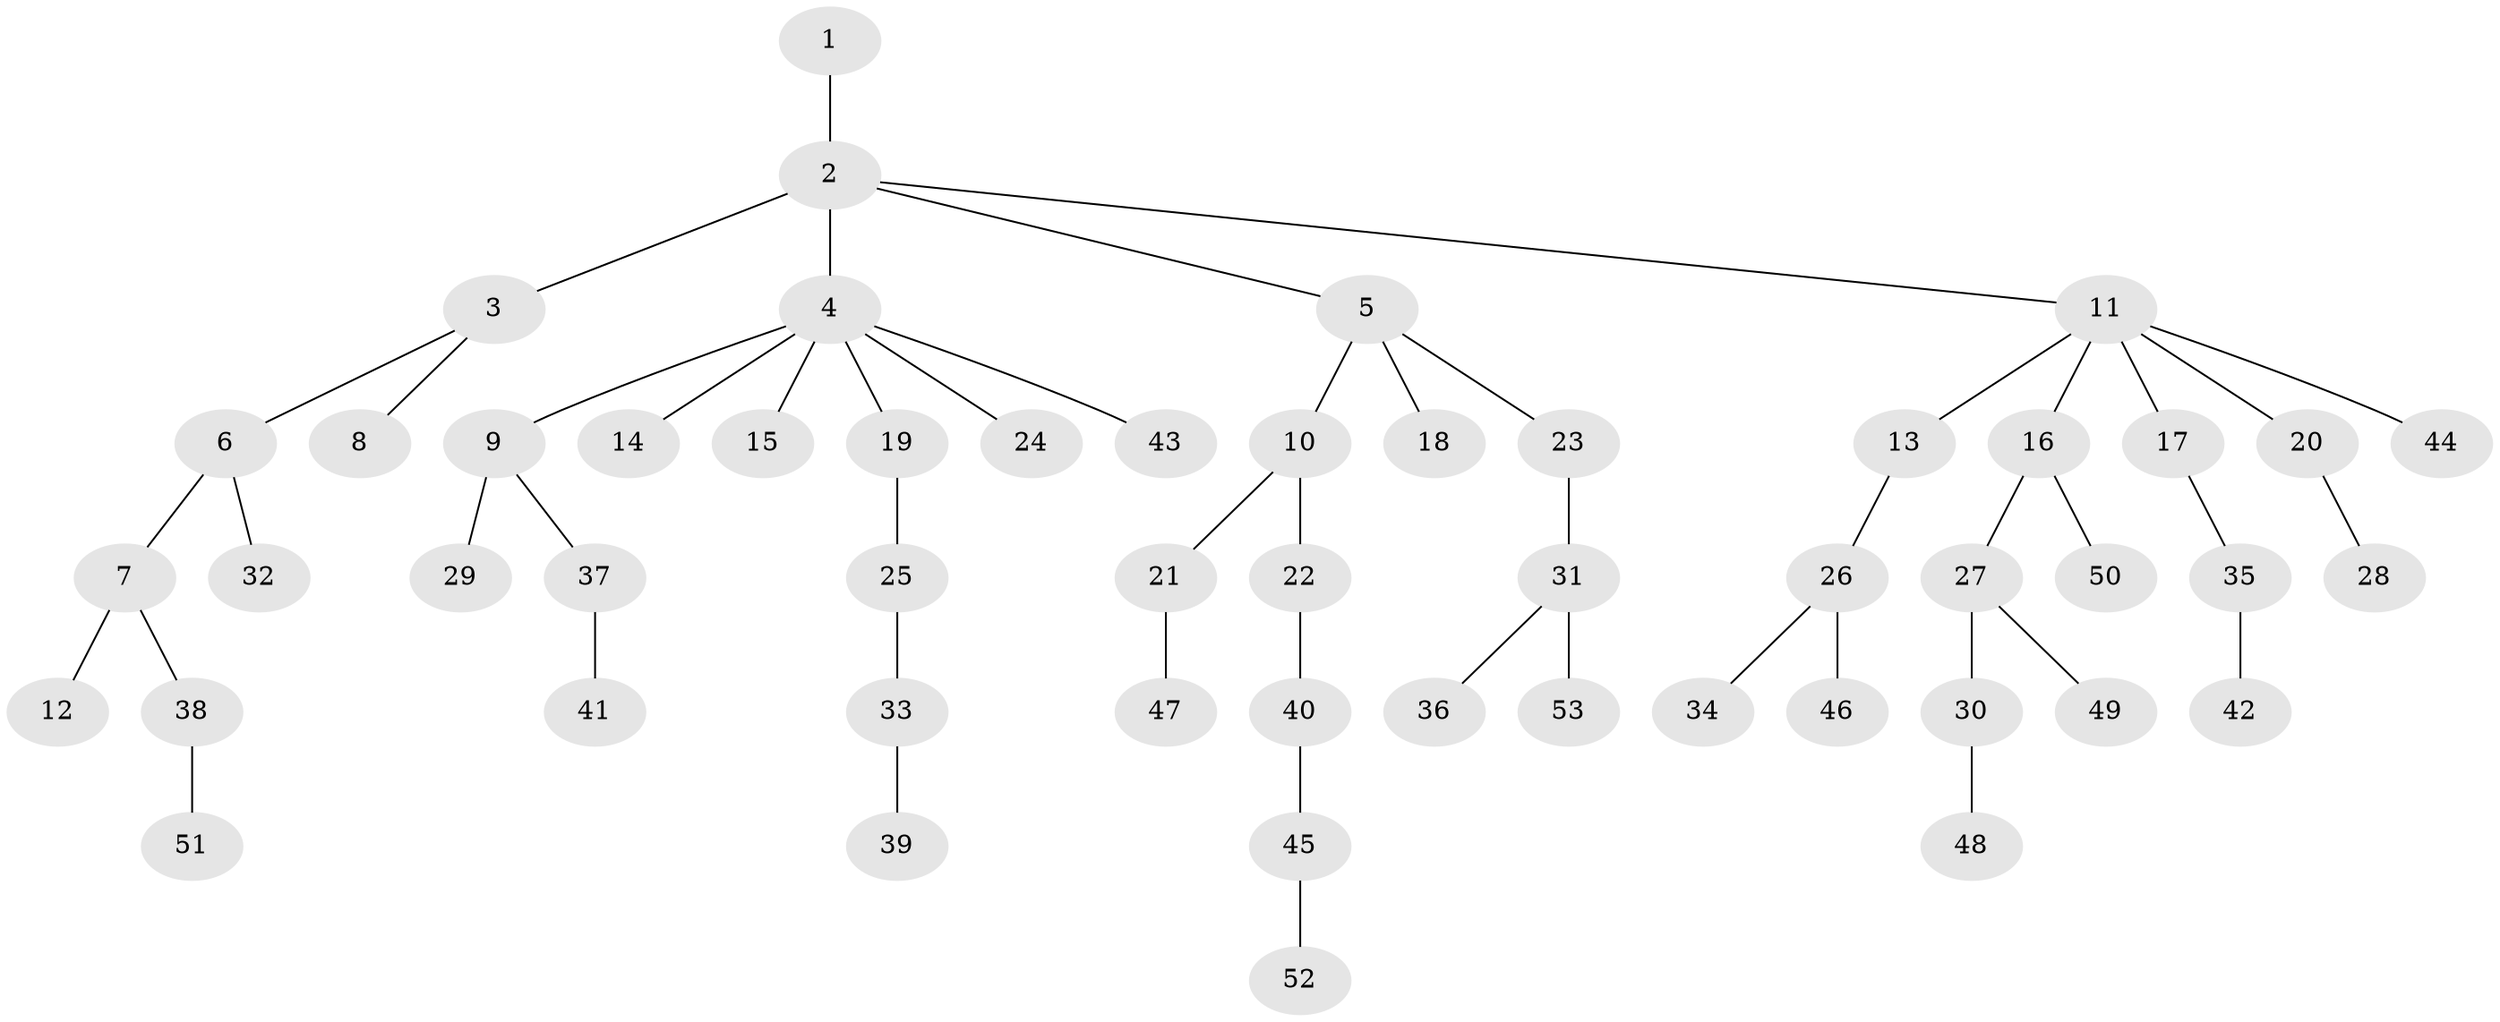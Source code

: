 // original degree distribution, {3: 0.1346153846153846, 5: 0.04807692307692308, 6: 0.009615384615384616, 4: 0.0673076923076923, 7: 0.009615384615384616, 1: 0.5192307692307693, 2: 0.21153846153846154}
// Generated by graph-tools (version 1.1) at 2025/51/03/04/25 22:51:37]
// undirected, 53 vertices, 52 edges
graph export_dot {
  node [color=gray90,style=filled];
  1;
  2;
  3;
  4;
  5;
  6;
  7;
  8;
  9;
  10;
  11;
  12;
  13;
  14;
  15;
  16;
  17;
  18;
  19;
  20;
  21;
  22;
  23;
  24;
  25;
  26;
  27;
  28;
  29;
  30;
  31;
  32;
  33;
  34;
  35;
  36;
  37;
  38;
  39;
  40;
  41;
  42;
  43;
  44;
  45;
  46;
  47;
  48;
  49;
  50;
  51;
  52;
  53;
  1 -- 2 [weight=1.0];
  2 -- 3 [weight=2.0];
  2 -- 4 [weight=1.0];
  2 -- 5 [weight=1.0];
  2 -- 11 [weight=1.0];
  3 -- 6 [weight=1.0];
  3 -- 8 [weight=1.0];
  4 -- 9 [weight=1.0];
  4 -- 14 [weight=1.0];
  4 -- 15 [weight=1.0];
  4 -- 19 [weight=1.0];
  4 -- 24 [weight=1.0];
  4 -- 43 [weight=1.0];
  5 -- 10 [weight=1.0];
  5 -- 18 [weight=1.0];
  5 -- 23 [weight=1.0];
  6 -- 7 [weight=1.0];
  6 -- 32 [weight=1.0];
  7 -- 12 [weight=1.0];
  7 -- 38 [weight=1.0];
  9 -- 29 [weight=1.0];
  9 -- 37 [weight=1.0];
  10 -- 21 [weight=1.0];
  10 -- 22 [weight=1.0];
  11 -- 13 [weight=1.0];
  11 -- 16 [weight=1.0];
  11 -- 17 [weight=1.0];
  11 -- 20 [weight=1.0];
  11 -- 44 [weight=1.0];
  13 -- 26 [weight=1.0];
  16 -- 27 [weight=1.0];
  16 -- 50 [weight=1.0];
  17 -- 35 [weight=1.0];
  19 -- 25 [weight=1.0];
  20 -- 28 [weight=1.0];
  21 -- 47 [weight=1.0];
  22 -- 40 [weight=1.0];
  23 -- 31 [weight=1.0];
  25 -- 33 [weight=1.0];
  26 -- 34 [weight=1.0];
  26 -- 46 [weight=1.0];
  27 -- 30 [weight=2.0];
  27 -- 49 [weight=1.0];
  30 -- 48 [weight=1.0];
  31 -- 36 [weight=1.0];
  31 -- 53 [weight=1.0];
  33 -- 39 [weight=1.0];
  35 -- 42 [weight=1.0];
  37 -- 41 [weight=2.0];
  38 -- 51 [weight=1.0];
  40 -- 45 [weight=1.0];
  45 -- 52 [weight=1.0];
}

